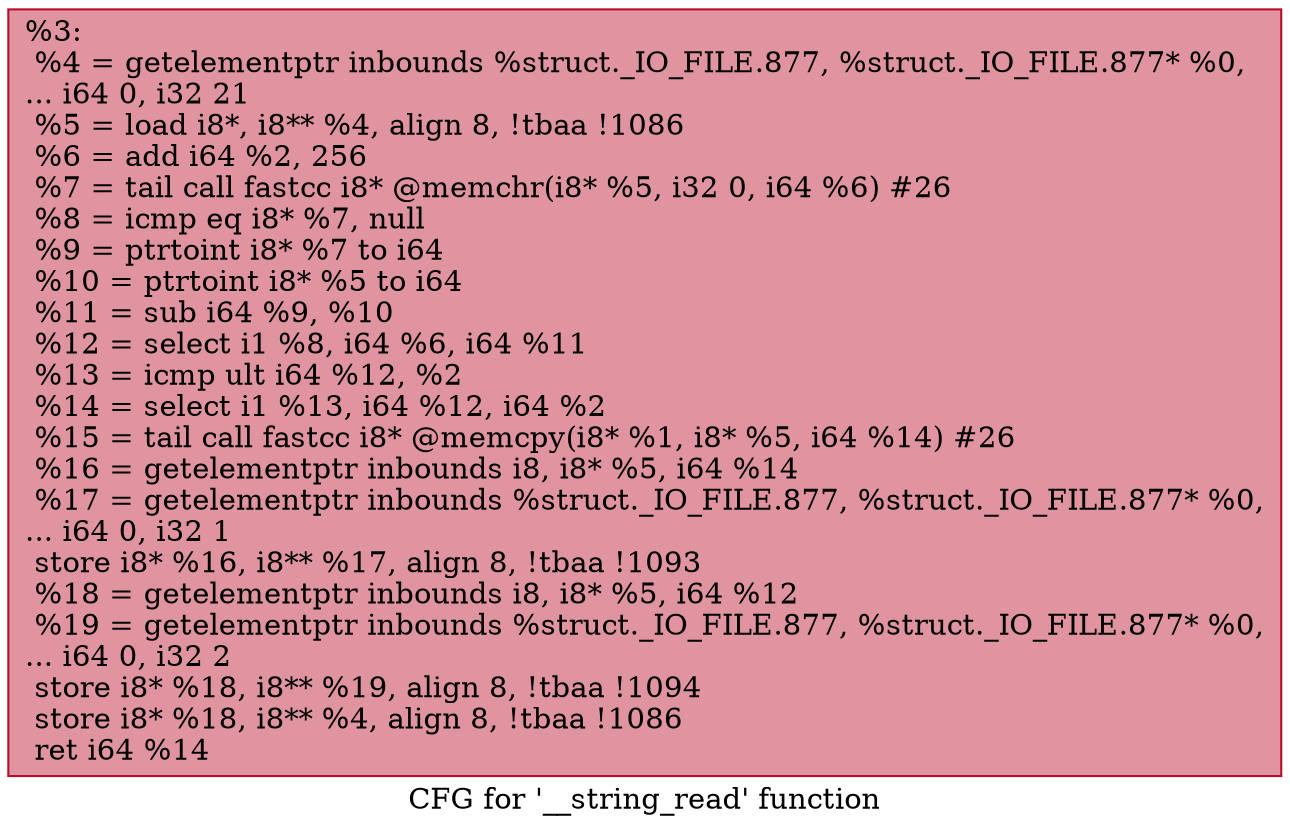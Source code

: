 digraph "CFG for '__string_read' function" {
	label="CFG for '__string_read' function";

	Node0x24a01f0 [shape=record,color="#b70d28ff", style=filled, fillcolor="#b70d2870",label="{%3:\l  %4 = getelementptr inbounds %struct._IO_FILE.877, %struct._IO_FILE.877* %0,\l... i64 0, i32 21\l  %5 = load i8*, i8** %4, align 8, !tbaa !1086\l  %6 = add i64 %2, 256\l  %7 = tail call fastcc i8* @memchr(i8* %5, i32 0, i64 %6) #26\l  %8 = icmp eq i8* %7, null\l  %9 = ptrtoint i8* %7 to i64\l  %10 = ptrtoint i8* %5 to i64\l  %11 = sub i64 %9, %10\l  %12 = select i1 %8, i64 %6, i64 %11\l  %13 = icmp ult i64 %12, %2\l  %14 = select i1 %13, i64 %12, i64 %2\l  %15 = tail call fastcc i8* @memcpy(i8* %1, i8* %5, i64 %14) #26\l  %16 = getelementptr inbounds i8, i8* %5, i64 %14\l  %17 = getelementptr inbounds %struct._IO_FILE.877, %struct._IO_FILE.877* %0,\l... i64 0, i32 1\l  store i8* %16, i8** %17, align 8, !tbaa !1093\l  %18 = getelementptr inbounds i8, i8* %5, i64 %12\l  %19 = getelementptr inbounds %struct._IO_FILE.877, %struct._IO_FILE.877* %0,\l... i64 0, i32 2\l  store i8* %18, i8** %19, align 8, !tbaa !1094\l  store i8* %18, i8** %4, align 8, !tbaa !1086\l  ret i64 %14\l}"];
}
